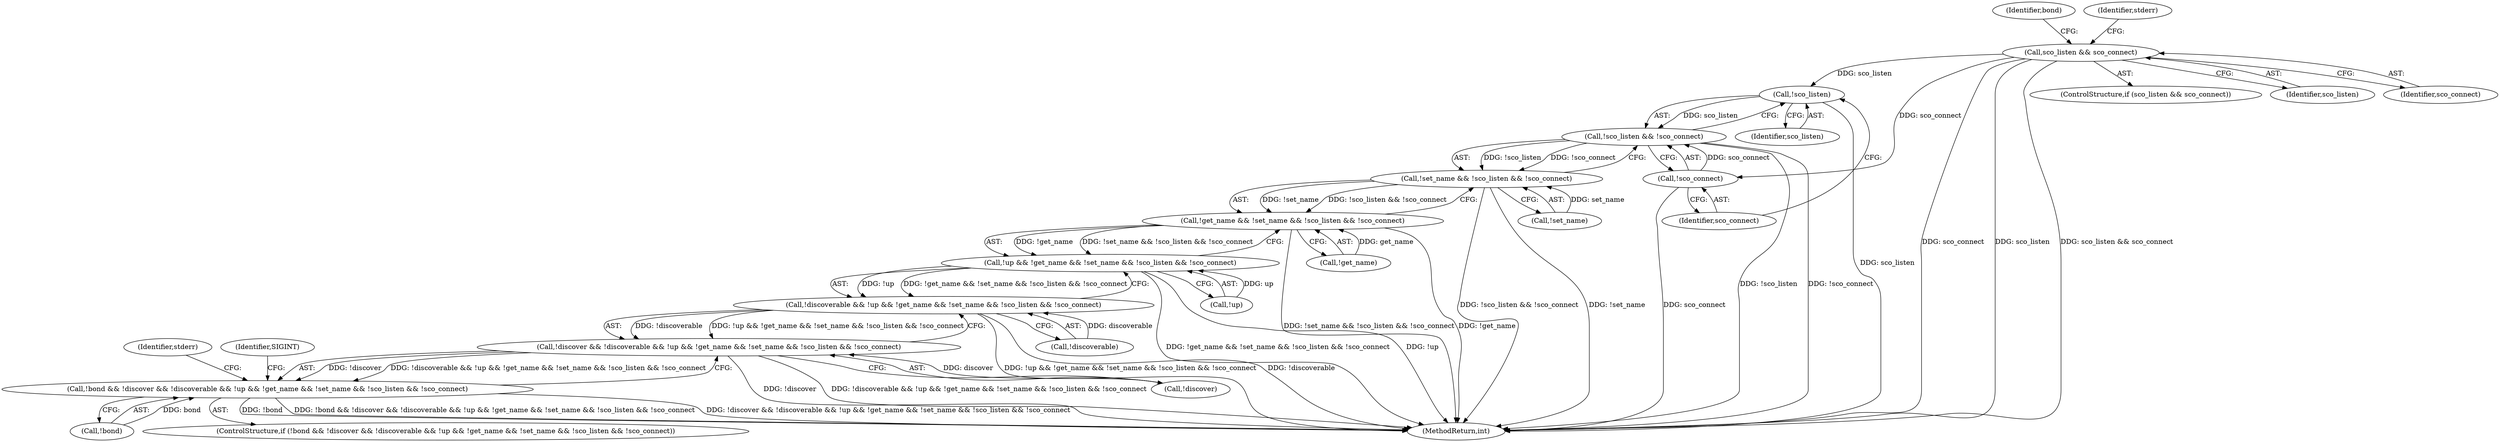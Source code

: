 digraph "0_Android_37c88107679d36c419572732b4af6e18bb2f7dce_6@API" {
"1000128" [label="(Call,sco_listen && sco_connect)"];
"1000159" [label="(Call,!sco_listen)"];
"1000158" [label="(Call,!sco_listen && !sco_connect)"];
"1000155" [label="(Call,!set_name && !sco_listen && !sco_connect)"];
"1000152" [label="(Call,!get_name && !set_name && !sco_listen && !sco_connect)"];
"1000149" [label="(Call,!up && !get_name && !set_name && !sco_listen && !sco_connect)"];
"1000146" [label="(Call,!discoverable && !up && !get_name && !set_name && !sco_listen && !sco_connect)"];
"1000143" [label="(Call,!discover && !discoverable && !up && !get_name && !set_name && !sco_listen && !sco_connect)"];
"1000140" [label="(Call,!bond && !discover && !discoverable && !up && !get_name && !set_name && !sco_listen && !sco_connect)"];
"1000161" [label="(Call,!sco_connect)"];
"1000161" [label="(Call,!sco_connect)"];
"1000165" [label="(Identifier,stderr)"];
"1000159" [label="(Call,!sco_listen)"];
"1000160" [label="(Identifier,sco_listen)"];
"1000149" [label="(Call,!up && !get_name && !set_name && !sco_listen && !sco_connect)"];
"1000155" [label="(Call,!set_name && !sco_listen && !sco_connect)"];
"1000153" [label="(Call,!get_name)"];
"1000141" [label="(Call,!bond)"];
"1000586" [label="(MethodReturn,int)"];
"1000156" [label="(Call,!set_name)"];
"1000146" [label="(Call,!discoverable && !up && !get_name && !set_name && !sco_listen && !sco_connect)"];
"1000127" [label="(ControlStructure,if (sco_listen && sco_connect))"];
"1000150" [label="(Call,!up)"];
"1000144" [label="(Call,!discover)"];
"1000158" [label="(Call,!sco_listen && !sco_connect)"];
"1000152" [label="(Call,!get_name && !set_name && !sco_listen && !sco_connect)"];
"1000129" [label="(Identifier,sco_listen)"];
"1000162" [label="(Identifier,sco_connect)"];
"1000147" [label="(Call,!discoverable)"];
"1000142" [label="(Identifier,bond)"];
"1000130" [label="(Identifier,sco_connect)"];
"1000140" [label="(Call,!bond && !discover && !discoverable && !up && !get_name && !set_name && !sco_listen && !sco_connect)"];
"1000143" [label="(Call,!discover && !discoverable && !up && !get_name && !set_name && !sco_listen && !sco_connect)"];
"1000133" [label="(Identifier,stderr)"];
"1000128" [label="(Call,sco_listen && sco_connect)"];
"1000139" [label="(ControlStructure,if (!bond && !discover && !discoverable && !up && !get_name && !set_name && !sco_listen && !sco_connect))"];
"1000174" [label="(Identifier,SIGINT)"];
"1000128" -> "1000127"  [label="AST: "];
"1000128" -> "1000129"  [label="CFG: "];
"1000128" -> "1000130"  [label="CFG: "];
"1000129" -> "1000128"  [label="AST: "];
"1000130" -> "1000128"  [label="AST: "];
"1000133" -> "1000128"  [label="CFG: "];
"1000142" -> "1000128"  [label="CFG: "];
"1000128" -> "1000586"  [label="DDG: sco_connect"];
"1000128" -> "1000586"  [label="DDG: sco_listen"];
"1000128" -> "1000586"  [label="DDG: sco_listen && sco_connect"];
"1000128" -> "1000159"  [label="DDG: sco_listen"];
"1000128" -> "1000161"  [label="DDG: sco_connect"];
"1000159" -> "1000158"  [label="AST: "];
"1000159" -> "1000160"  [label="CFG: "];
"1000160" -> "1000159"  [label="AST: "];
"1000162" -> "1000159"  [label="CFG: "];
"1000158" -> "1000159"  [label="CFG: "];
"1000159" -> "1000586"  [label="DDG: sco_listen"];
"1000159" -> "1000158"  [label="DDG: sco_listen"];
"1000158" -> "1000155"  [label="AST: "];
"1000158" -> "1000161"  [label="CFG: "];
"1000161" -> "1000158"  [label="AST: "];
"1000155" -> "1000158"  [label="CFG: "];
"1000158" -> "1000586"  [label="DDG: !sco_listen"];
"1000158" -> "1000586"  [label="DDG: !sco_connect"];
"1000158" -> "1000155"  [label="DDG: !sco_listen"];
"1000158" -> "1000155"  [label="DDG: !sco_connect"];
"1000161" -> "1000158"  [label="DDG: sco_connect"];
"1000155" -> "1000152"  [label="AST: "];
"1000155" -> "1000156"  [label="CFG: "];
"1000156" -> "1000155"  [label="AST: "];
"1000152" -> "1000155"  [label="CFG: "];
"1000155" -> "1000586"  [label="DDG: !sco_listen && !sco_connect"];
"1000155" -> "1000586"  [label="DDG: !set_name"];
"1000155" -> "1000152"  [label="DDG: !set_name"];
"1000155" -> "1000152"  [label="DDG: !sco_listen && !sco_connect"];
"1000156" -> "1000155"  [label="DDG: set_name"];
"1000152" -> "1000149"  [label="AST: "];
"1000152" -> "1000153"  [label="CFG: "];
"1000153" -> "1000152"  [label="AST: "];
"1000149" -> "1000152"  [label="CFG: "];
"1000152" -> "1000586"  [label="DDG: !set_name && !sco_listen && !sco_connect"];
"1000152" -> "1000586"  [label="DDG: !get_name"];
"1000152" -> "1000149"  [label="DDG: !get_name"];
"1000152" -> "1000149"  [label="DDG: !set_name && !sco_listen && !sco_connect"];
"1000153" -> "1000152"  [label="DDG: get_name"];
"1000149" -> "1000146"  [label="AST: "];
"1000149" -> "1000150"  [label="CFG: "];
"1000150" -> "1000149"  [label="AST: "];
"1000146" -> "1000149"  [label="CFG: "];
"1000149" -> "1000586"  [label="DDG: !get_name && !set_name && !sco_listen && !sco_connect"];
"1000149" -> "1000586"  [label="DDG: !up"];
"1000149" -> "1000146"  [label="DDG: !up"];
"1000149" -> "1000146"  [label="DDG: !get_name && !set_name && !sco_listen && !sco_connect"];
"1000150" -> "1000149"  [label="DDG: up"];
"1000146" -> "1000143"  [label="AST: "];
"1000146" -> "1000147"  [label="CFG: "];
"1000147" -> "1000146"  [label="AST: "];
"1000143" -> "1000146"  [label="CFG: "];
"1000146" -> "1000586"  [label="DDG: !up && !get_name && !set_name && !sco_listen && !sco_connect"];
"1000146" -> "1000586"  [label="DDG: !discoverable"];
"1000146" -> "1000143"  [label="DDG: !discoverable"];
"1000146" -> "1000143"  [label="DDG: !up && !get_name && !set_name && !sco_listen && !sco_connect"];
"1000147" -> "1000146"  [label="DDG: discoverable"];
"1000143" -> "1000140"  [label="AST: "];
"1000143" -> "1000144"  [label="CFG: "];
"1000144" -> "1000143"  [label="AST: "];
"1000140" -> "1000143"  [label="CFG: "];
"1000143" -> "1000586"  [label="DDG: !discover"];
"1000143" -> "1000586"  [label="DDG: !discoverable && !up && !get_name && !set_name && !sco_listen && !sco_connect"];
"1000143" -> "1000140"  [label="DDG: !discover"];
"1000143" -> "1000140"  [label="DDG: !discoverable && !up && !get_name && !set_name && !sco_listen && !sco_connect"];
"1000144" -> "1000143"  [label="DDG: discover"];
"1000140" -> "1000139"  [label="AST: "];
"1000140" -> "1000141"  [label="CFG: "];
"1000141" -> "1000140"  [label="AST: "];
"1000165" -> "1000140"  [label="CFG: "];
"1000174" -> "1000140"  [label="CFG: "];
"1000140" -> "1000586"  [label="DDG: !bond"];
"1000140" -> "1000586"  [label="DDG: !bond && !discover && !discoverable && !up && !get_name && !set_name && !sco_listen && !sco_connect"];
"1000140" -> "1000586"  [label="DDG: !discover && !discoverable && !up && !get_name && !set_name && !sco_listen && !sco_connect"];
"1000141" -> "1000140"  [label="DDG: bond"];
"1000161" -> "1000162"  [label="CFG: "];
"1000162" -> "1000161"  [label="AST: "];
"1000161" -> "1000586"  [label="DDG: sco_connect"];
}
